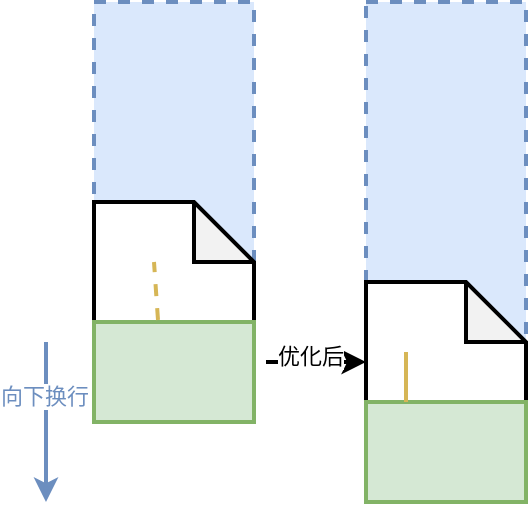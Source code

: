 <mxfile version="26.0.5">
  <diagram name="第 1 页" id="f48P4Z8obKQG_uFzFkn0">
    <mxGraphModel dx="1242" dy="758" grid="1" gridSize="10" guides="1" tooltips="1" connect="1" arrows="1" fold="1" page="1" pageScale="1" pageWidth="827" pageHeight="1169" math="0" shadow="0">
      <root>
        <mxCell id="0" />
        <mxCell id="1" parent="0" />
        <mxCell id="ilSPaIfK9Z9mRaFLZS5k-7" value="" style="rounded=0;whiteSpace=wrap;html=1;strokeWidth=2;fillColor=#dae8fc;strokeColor=#6c8ebf;dashed=1;" vertex="1" parent="1">
          <mxGeometry x="334" y="210" width="80" height="160" as="geometry" />
        </mxCell>
        <mxCell id="ilSPaIfK9Z9mRaFLZS5k-8" value="" style="shape=note;whiteSpace=wrap;html=1;backgroundOutline=1;darkOpacity=0.05;strokeWidth=2;" vertex="1" parent="1">
          <mxGeometry x="334" y="310" width="80" height="110" as="geometry" />
        </mxCell>
        <mxCell id="ilSPaIfK9Z9mRaFLZS5k-9" value="" style="rounded=0;whiteSpace=wrap;html=1;strokeWidth=2;fillColor=#d5e8d4;strokeColor=#82b366;" vertex="1" parent="1">
          <mxGeometry x="334" y="370" width="80" height="50" as="geometry" />
        </mxCell>
        <mxCell id="ilSPaIfK9Z9mRaFLZS5k-10" value="" style="endArrow=none;html=1;rounded=0;strokeWidth=2;fillColor=#fff2cc;strokeColor=#d6b656;dashed=1;exitX=0.4;exitY=-0.02;exitDx=0;exitDy=0;exitPerimeter=0;" edge="1" parent="1" source="ilSPaIfK9Z9mRaFLZS5k-9">
          <mxGeometry width="50" height="50" relative="1" as="geometry">
            <mxPoint x="364" y="380" as="sourcePoint" />
            <mxPoint x="364" y="340" as="targetPoint" />
          </mxGeometry>
        </mxCell>
        <mxCell id="ilSPaIfK9Z9mRaFLZS5k-13" value="" style="rounded=0;whiteSpace=wrap;html=1;strokeWidth=2;fillColor=#dae8fc;strokeColor=#6c8ebf;dashed=1;" vertex="1" parent="1">
          <mxGeometry x="470" y="210" width="80" height="200" as="geometry" />
        </mxCell>
        <mxCell id="ilSPaIfK9Z9mRaFLZS5k-14" value="" style="shape=note;whiteSpace=wrap;html=1;backgroundOutline=1;darkOpacity=0.05;strokeWidth=2;" vertex="1" parent="1">
          <mxGeometry x="470" y="350" width="80" height="110" as="geometry" />
        </mxCell>
        <mxCell id="ilSPaIfK9Z9mRaFLZS5k-15" value="" style="rounded=0;whiteSpace=wrap;html=1;strokeWidth=2;fillColor=#d5e8d4;strokeColor=#82b366;" vertex="1" parent="1">
          <mxGeometry x="470" y="410" width="80" height="50" as="geometry" />
        </mxCell>
        <mxCell id="ilSPaIfK9Z9mRaFLZS5k-17" value="" style="endArrow=classic;html=1;rounded=0;strokeWidth=2;fillColor=#f8cecc;strokeColor=light-dark(#000000, #d7817e);" edge="1" parent="1">
          <mxGeometry width="50" height="50" relative="1" as="geometry">
            <mxPoint x="420" y="390" as="sourcePoint" />
            <mxPoint x="470" y="390" as="targetPoint" />
          </mxGeometry>
        </mxCell>
        <mxCell id="ilSPaIfK9Z9mRaFLZS5k-18" value="优化后" style="edgeLabel;html=1;align=center;verticalAlign=middle;resizable=0;points=[];" vertex="1" connectable="0" parent="ilSPaIfK9Z9mRaFLZS5k-17">
          <mxGeometry x="-0.133" y="3" relative="1" as="geometry">
            <mxPoint as="offset" />
          </mxGeometry>
        </mxCell>
        <mxCell id="ilSPaIfK9Z9mRaFLZS5k-19" value="" style="endArrow=none;html=1;rounded=0;strokeWidth=2;fillColor=#fff2cc;strokeColor=#d6b656;" edge="1" parent="1">
          <mxGeometry width="50" height="50" relative="1" as="geometry">
            <mxPoint x="490" y="410" as="sourcePoint" />
            <mxPoint x="490" y="385" as="targetPoint" />
          </mxGeometry>
        </mxCell>
        <mxCell id="ilSPaIfK9Z9mRaFLZS5k-21" value="" style="endArrow=classic;html=1;rounded=0;strokeWidth=2;fillColor=#dae8fc;strokeColor=#6c8ebf;" edge="1" parent="1">
          <mxGeometry width="50" height="50" relative="1" as="geometry">
            <mxPoint x="310" y="380" as="sourcePoint" />
            <mxPoint x="310" y="460" as="targetPoint" />
          </mxGeometry>
        </mxCell>
        <mxCell id="ilSPaIfK9Z9mRaFLZS5k-22" value="&lt;font style=&quot;color: light-dark(rgb(108, 142, 191), rgb(237, 237, 237));&quot;&gt;向下换行&lt;/font&gt;" style="edgeLabel;html=1;align=center;verticalAlign=middle;resizable=0;points=[];" vertex="1" connectable="0" parent="ilSPaIfK9Z9mRaFLZS5k-21">
          <mxGeometry x="-0.331" y="-1" relative="1" as="geometry">
            <mxPoint as="offset" />
          </mxGeometry>
        </mxCell>
      </root>
    </mxGraphModel>
  </diagram>
</mxfile>
